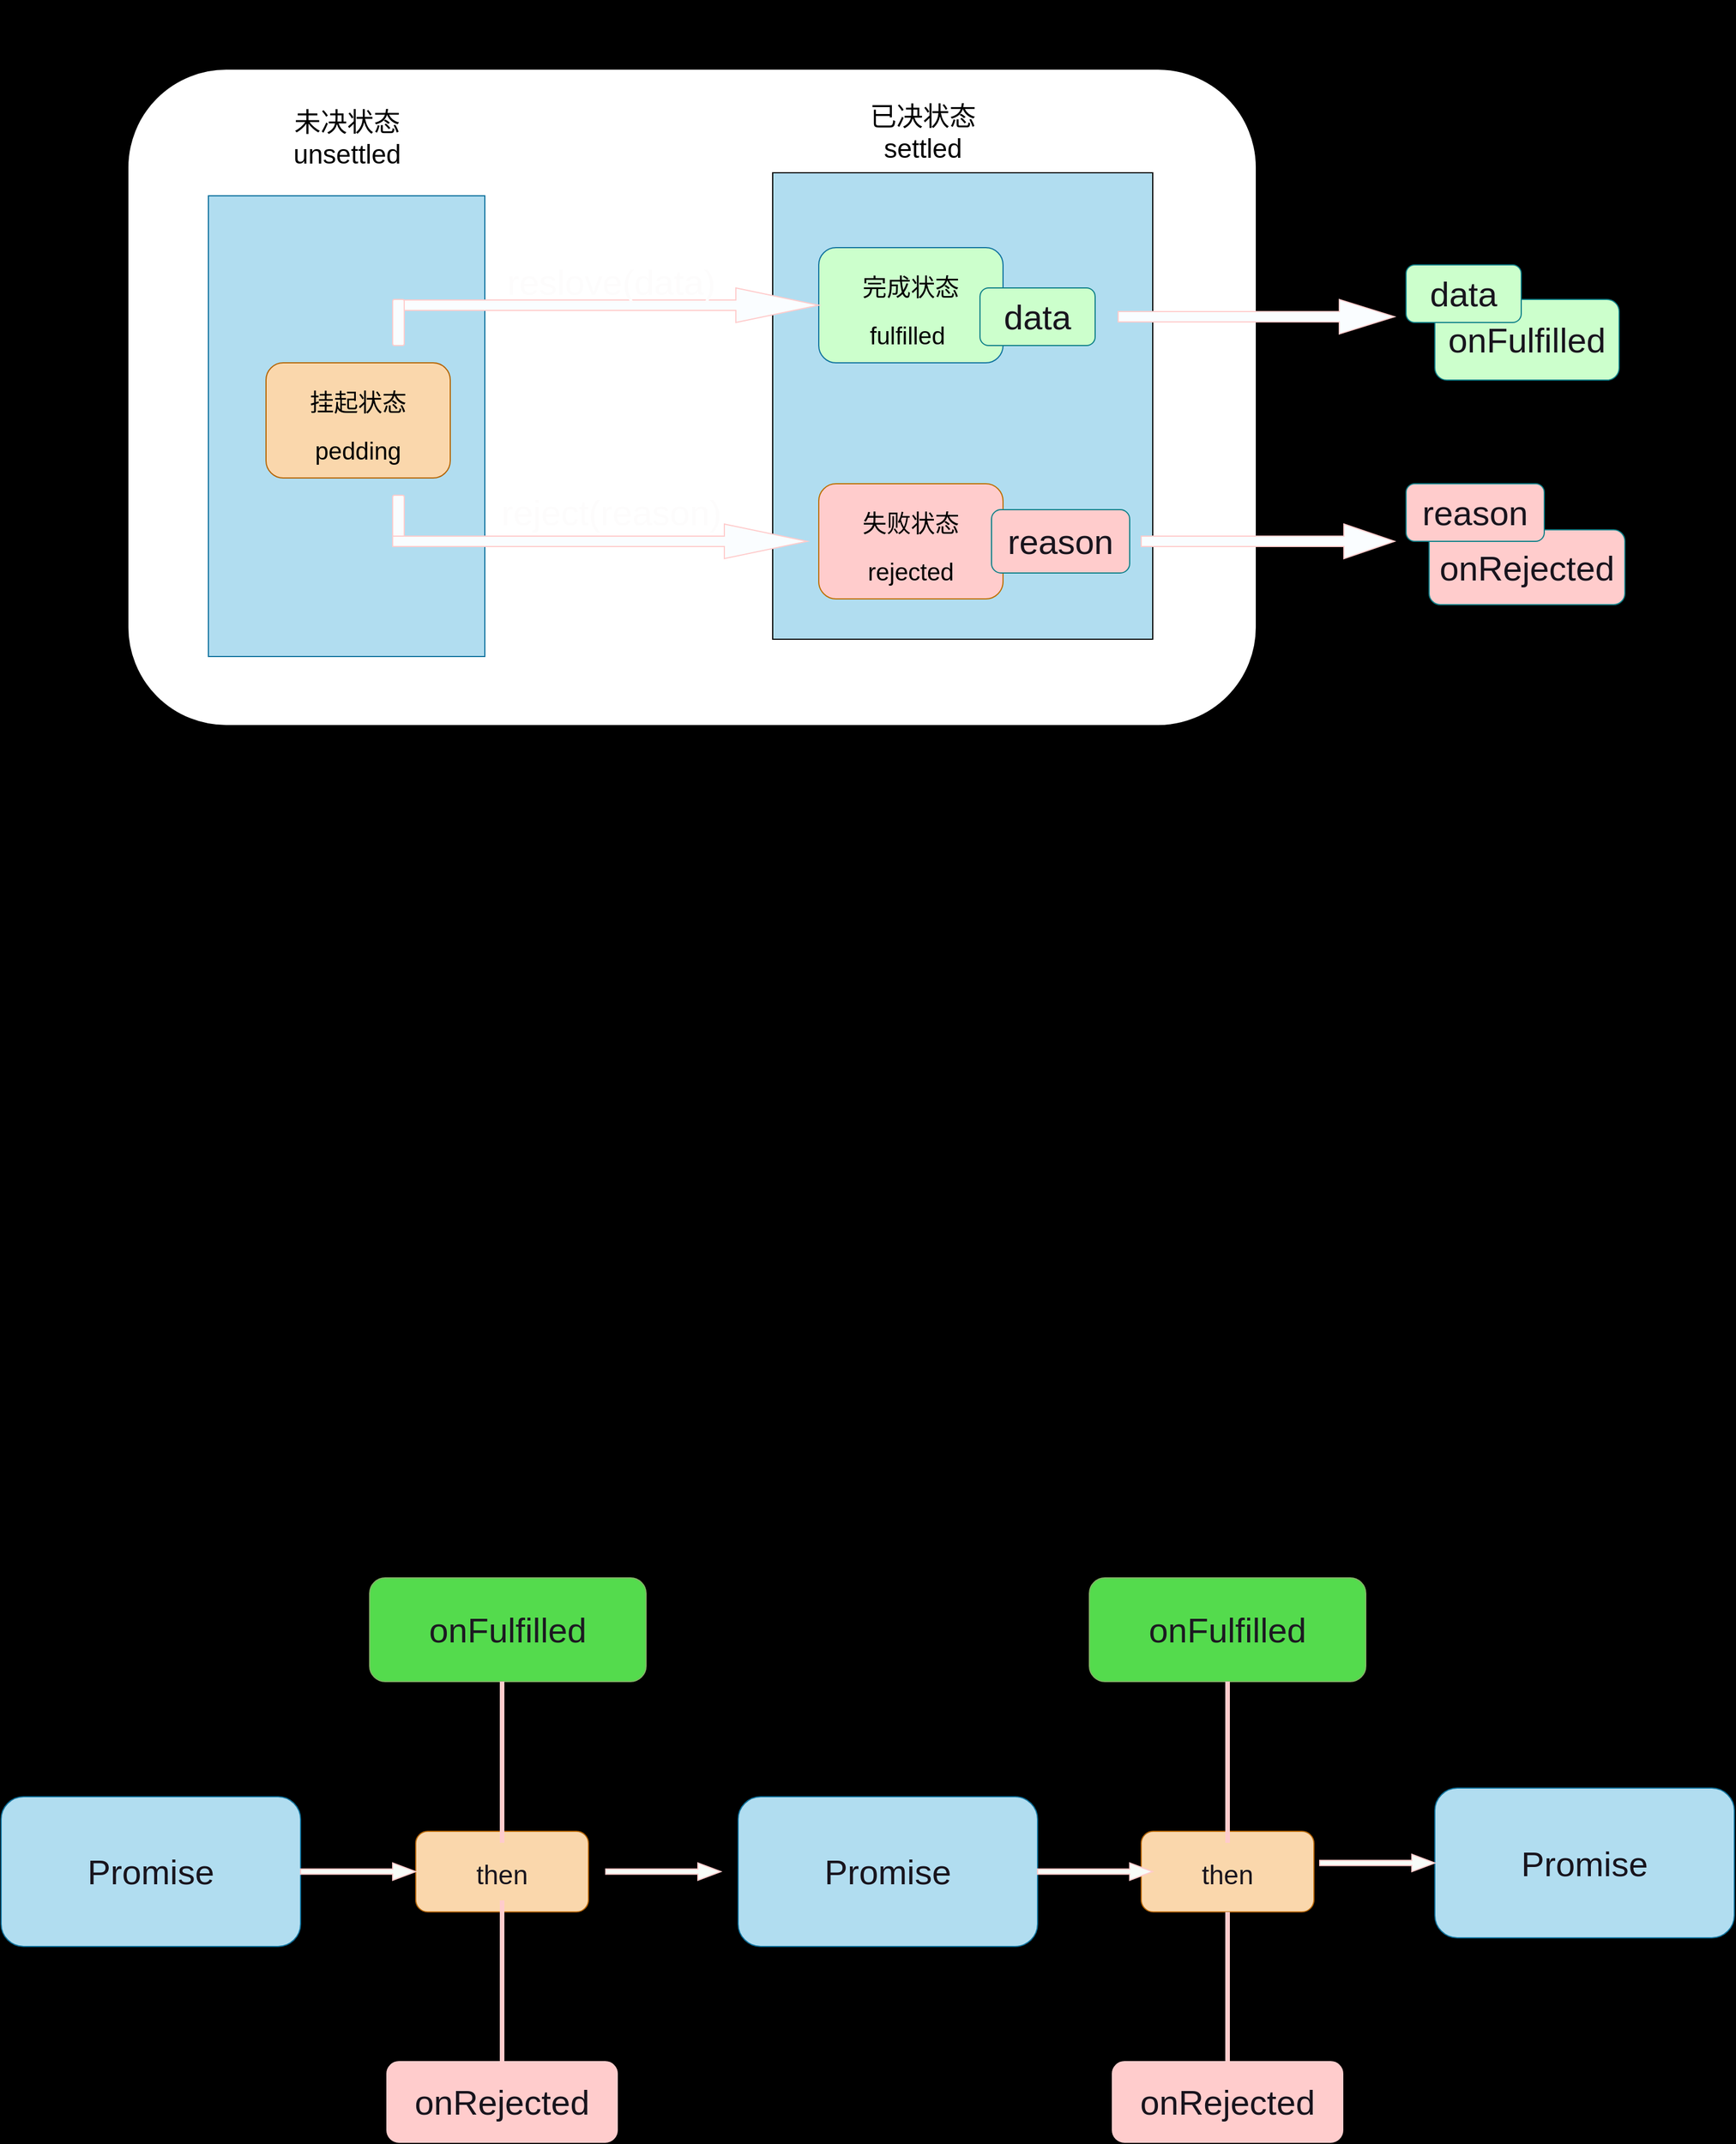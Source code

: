 <mxfile>
    <diagram id="VPWwlucOBuyyRMCzxlXu" name="第 1 页">
        <mxGraphModel dx="1927" dy="2584" grid="1" gridSize="10" guides="1" tooltips="1" connect="1" arrows="1" fold="1" page="1" pageScale="1" pageWidth="3300" pageHeight="4681" background="#000000" math="0" shadow="0">
            <root>
                <mxCell id="0"/>
                <mxCell id="1" parent="0"/>
                <mxCell id="4" value="" style="rounded=1;whiteSpace=wrap;html=1;" parent="1" vertex="1">
                    <mxGeometry x="740" y="320" width="980" height="570" as="geometry"/>
                </mxCell>
                <mxCell id="6" value="&lt;font style=&quot;font-size: 35px;&quot;&gt;Promise 对象&lt;/font&gt;" style="text;html=1;align=center;verticalAlign=middle;resizable=0;points=[];autosize=1;strokeColor=none;fillColor=none;" parent="1" vertex="1">
                    <mxGeometry x="1090" y="260" width="230" height="60" as="geometry"/>
                </mxCell>
                <mxCell id="8" value="" style="rounded=0;whiteSpace=wrap;html=1;fontSize=35;fillColor=#b1ddf0;strokeColor=#10739e;" parent="1" vertex="1">
                    <mxGeometry x="810" y="430" width="240" height="400" as="geometry"/>
                </mxCell>
                <mxCell id="9" value="" style="rounded=0;whiteSpace=wrap;html=1;fontSize=35;fillColor=#b1ddf0;" parent="1" vertex="1">
                    <mxGeometry x="1300" y="410" width="330" height="405" as="geometry"/>
                </mxCell>
                <mxCell id="10" value="&lt;font color=&quot;#000000&quot; style=&quot;font-size: 21px;&quot;&gt;挂起状态&lt;br&gt;pedding&lt;/font&gt;" style="rounded=1;whiteSpace=wrap;html=1;fontSize=35;fillColor=#fad7ac;strokeColor=#b46504;" parent="1" vertex="1">
                    <mxGeometry x="860" y="575" width="160" height="100" as="geometry"/>
                </mxCell>
                <mxCell id="11" value="&lt;font style=&quot;font-size: 23px;&quot;&gt;未决状态&lt;br&gt;unsettled&lt;/font&gt;" style="text;html=1;align=center;verticalAlign=middle;resizable=0;points=[];autosize=1;strokeColor=none;fillColor=none;fontSize=21;" parent="1" vertex="1">
                    <mxGeometry x="870" y="345" width="120" height="70" as="geometry"/>
                </mxCell>
                <mxCell id="12" value="&lt;font style=&quot;font-size: 23px;&quot;&gt;已决状态&lt;br&gt;settled&lt;/font&gt;" style="text;html=1;align=center;verticalAlign=middle;resizable=0;points=[];autosize=1;strokeColor=none;fillColor=none;fontSize=21;" parent="1" vertex="1">
                    <mxGeometry x="1370" y="340" width="120" height="70" as="geometry"/>
                </mxCell>
                <mxCell id="15" value="&lt;font color=&quot;#050505&quot; style=&quot;font-size: 21px;&quot;&gt;完成状态&lt;br&gt;fulfilled&amp;nbsp;&lt;/font&gt;" style="rounded=1;whiteSpace=wrap;html=1;fontSize=35;fillColor=#CCFFCC;strokeColor=#10739e;" parent="1" vertex="1">
                    <mxGeometry x="1340" y="475" width="160" height="100" as="geometry"/>
                </mxCell>
                <mxCell id="16" value="&lt;font style=&quot;font-size: 21px;&quot;&gt;失败状态&lt;br&gt;rejected&lt;br&gt;&lt;/font&gt;" style="rounded=1;whiteSpace=wrap;html=1;fontSize=35;fillColor=#FFCCCC;fontColor=#000000;strokeColor=#BD7000;" parent="1" vertex="1">
                    <mxGeometry x="1340" y="680" width="160" height="100" as="geometry"/>
                </mxCell>
                <mxCell id="23" value="" style="rounded=1;whiteSpace=wrap;html=1;strokeColor=#FFCCCC;fontColor=#050505;fillColor=#fafdff;" parent="1" vertex="1">
                    <mxGeometry x="970" y="520" width="10" height="40" as="geometry"/>
                </mxCell>
                <mxCell id="25" value="" style="rounded=1;whiteSpace=wrap;html=1;strokeColor=#FFCCCC;fontColor=#050505;fillColor=#fafdff;" parent="1" vertex="1">
                    <mxGeometry x="970" y="690" width="10" height="40" as="geometry"/>
                </mxCell>
                <mxCell id="26" value="" style="shape=singleArrow;whiteSpace=wrap;html=1;strokeColor=#FFCCCC;fontColor=#050505;fillColor=#fafdff;" parent="1" vertex="1">
                    <mxGeometry x="980" y="510" width="360" height="30" as="geometry"/>
                </mxCell>
                <mxCell id="27" value="" style="shape=singleArrow;whiteSpace=wrap;html=1;strokeColor=#FFCCCC;fontColor=#050505;fillColor=#fafdff;" parent="1" vertex="1">
                    <mxGeometry x="970" y="715" width="360" height="30" as="geometry"/>
                </mxCell>
                <mxCell id="29" value="&lt;font style=&quot;font-size: 31px;&quot; color=&quot;#fdfcfc&quot;&gt;reslove(data)&lt;/font&gt;" style="text;html=1;strokeColor=none;fillColor=none;align=center;verticalAlign=middle;whiteSpace=wrap;rounded=0;fontColor=#050505;" parent="1" vertex="1">
                    <mxGeometry x="1130" y="490" width="60" height="30" as="geometry"/>
                </mxCell>
                <mxCell id="30" value="&lt;font color=&quot;#fdfcfc&quot;&gt;&lt;span style=&quot;font-size: 31px;&quot;&gt;reject(reason)&lt;/span&gt;&lt;/font&gt;" style="text;html=1;strokeColor=none;fillColor=none;align=center;verticalAlign=middle;whiteSpace=wrap;rounded=0;fontColor=#050505;" parent="1" vertex="1">
                    <mxGeometry x="1130" y="690" width="60" height="30" as="geometry"/>
                </mxCell>
                <mxCell id="31" value="&lt;font color=&quot;#18141d&quot;&gt;data&lt;/font&gt;" style="rounded=1;whiteSpace=wrap;html=1;strokeColor=#0e8088;fontSize=30;fillColor=#ccffcc;" parent="1" vertex="1">
                    <mxGeometry x="1480" y="510" width="100" height="50" as="geometry"/>
                </mxCell>
                <mxCell id="32" value="&lt;font color=&quot;#18141d&quot;&gt;reason&lt;/font&gt;" style="rounded=1;whiteSpace=wrap;html=1;strokeColor=#0e8088;fontSize=30;fillColor=#ffcccc;" parent="1" vertex="1">
                    <mxGeometry x="1490" y="702.5" width="120" height="55" as="geometry"/>
                </mxCell>
                <mxCell id="33" value="" style="shape=singleArrow;whiteSpace=wrap;html=1;strokeColor=#FFCCCC;fontColor=#050505;fillColor=#fafdff;" parent="1" vertex="1">
                    <mxGeometry x="1600" y="520" width="240" height="30" as="geometry"/>
                </mxCell>
                <mxCell id="35" value="" style="shape=singleArrow;whiteSpace=wrap;html=1;strokeColor=#FFCCCC;fontColor=#050505;fillColor=#fafdff;" parent="1" vertex="1">
                    <mxGeometry x="1620" y="715" width="220" height="30" as="geometry"/>
                </mxCell>
                <mxCell id="36" value="&lt;font color=&quot;#18141d&quot;&gt;onFulfilled&lt;/font&gt;" style="rounded=1;whiteSpace=wrap;html=1;strokeColor=#0e8088;fontSize=30;fillColor=#ccffcc;" parent="1" vertex="1">
                    <mxGeometry x="1875" y="520" width="160" height="70" as="geometry"/>
                </mxCell>
                <mxCell id="37" value="&lt;font color=&quot;#18141d&quot;&gt;data&lt;/font&gt;" style="rounded=1;whiteSpace=wrap;html=1;strokeColor=#0e8088;fontSize=30;fillColor=#ccffcc;" parent="1" vertex="1">
                    <mxGeometry x="1850" y="490" width="100" height="50" as="geometry"/>
                </mxCell>
                <mxCell id="38" value="&lt;font color=&quot;#18141d&quot;&gt;onRejected&lt;/font&gt;" style="rounded=1;whiteSpace=wrap;html=1;strokeColor=#0e8088;fontSize=30;fillColor=#ffcccc;" parent="1" vertex="1">
                    <mxGeometry x="1870" y="720" width="170" height="65" as="geometry"/>
                </mxCell>
                <mxCell id="39" value="&lt;font color=&quot;#18141d&quot;&gt;reason&lt;/font&gt;" style="rounded=1;whiteSpace=wrap;html=1;strokeColor=#0e8088;fontSize=30;fillColor=#ffcccc;" parent="1" vertex="1">
                    <mxGeometry x="1850" y="680" width="120" height="50" as="geometry"/>
                </mxCell>
                <mxCell id="40" value="onRejected" style="rounded=1;whiteSpace=wrap;html=1;strokeColor=#FFCCCC;fontSize=30;fontColor=#18141d;fillColor=#ffcccc;" parent="1" vertex="1">
                    <mxGeometry x="965" y="2050" width="200" height="70" as="geometry"/>
                </mxCell>
                <mxCell id="42" value="onRejected" style="rounded=1;whiteSpace=wrap;html=1;strokeColor=#FFCCCC;fontSize=30;fontColor=#18141d;fillColor=#ffcccc;" parent="1" vertex="1">
                    <mxGeometry x="1595" y="2050" width="200" height="70" as="geometry"/>
                </mxCell>
                <mxCell id="43" value="&lt;font style=&quot;font-size: 23px;&quot; color=&quot;#18141d&quot;&gt;then&lt;/font&gt;" style="rounded=1;whiteSpace=wrap;html=1;strokeColor=#b46504;fontSize=30;fillColor=#fad7ac;" parent="1" vertex="1">
                    <mxGeometry x="990" y="1850" width="150" height="70" as="geometry"/>
                </mxCell>
                <mxCell id="44" value="&lt;font style=&quot;font-size: 23px;&quot; color=&quot;#18141d&quot;&gt;then&lt;/font&gt;" style="rounded=1;whiteSpace=wrap;html=1;strokeColor=#b46504;fontSize=30;fillColor=#fad7ac;" parent="1" vertex="1">
                    <mxGeometry x="1620" y="1850" width="150" height="70" as="geometry"/>
                </mxCell>
                <mxCell id="45" value="&lt;font color=&quot;#18141d&quot; style=&quot;font-size: 30px;&quot;&gt;Promise&lt;/font&gt;" style="rounded=1;whiteSpace=wrap;html=1;strokeColor=#10739e;fontSize=23;fillColor=#b1ddf0;" parent="1" vertex="1">
                    <mxGeometry x="630" y="1820" width="260" height="130" as="geometry"/>
                </mxCell>
                <mxCell id="46" value="&lt;font color=&quot;#18141d&quot; style=&quot;font-size: 30px;&quot;&gt;Promise&lt;/font&gt;" style="rounded=1;whiteSpace=wrap;html=1;strokeColor=#10739e;fontSize=23;fillColor=#b1ddf0;" parent="1" vertex="1">
                    <mxGeometry x="1270" y="1820" width="260" height="130" as="geometry"/>
                </mxCell>
                <mxCell id="47" value="&lt;font color=&quot;#18141d&quot; style=&quot;font-size: 30px;&quot;&gt;Promise&lt;/font&gt;" style="rounded=1;whiteSpace=wrap;html=1;strokeColor=#10739e;fontSize=23;fillColor=#b1ddf0;" parent="1" vertex="1">
                    <mxGeometry x="1875" y="1812.5" width="260" height="130" as="geometry"/>
                </mxCell>
                <mxCell id="48" value="&lt;font color=&quot;#1c1921&quot;&gt;onFulfilled&lt;/font&gt;" style="rounded=1;whiteSpace=wrap;html=1;strokeColor=#82b366;fontSize=30;fillColor=#54db4d;gradientColor=none;" parent="1" vertex="1">
                    <mxGeometry x="950" y="1630" width="240" height="90" as="geometry"/>
                </mxCell>
                <mxCell id="49" value="&lt;font color=&quot;#1c1921&quot;&gt;onFulfilled&lt;/font&gt;" style="rounded=1;whiteSpace=wrap;html=1;strokeColor=#82b366;fontSize=30;fillColor=#54db4d;gradientColor=none;" parent="1" vertex="1">
                    <mxGeometry x="1575" y="1630" width="240" height="90" as="geometry"/>
                </mxCell>
                <mxCell id="59" value="" style="shape=singleArrow;whiteSpace=wrap;html=1;strokeColor=#FFCCCC;fontSize=30;fontColor=#1c1921;fillColor=#f8fcf8;gradientColor=none;" parent="1" vertex="1">
                    <mxGeometry x="890" y="1877.5" width="100" height="15" as="geometry"/>
                </mxCell>
                <mxCell id="61" value="" style="shape=singleArrow;whiteSpace=wrap;html=1;strokeColor=#FFCCCC;fontSize=30;fontColor=#1c1921;fillColor=#f8fcf8;gradientColor=none;" parent="1" vertex="1">
                    <mxGeometry x="1155" y="1877.5" width="100" height="15" as="geometry"/>
                </mxCell>
                <mxCell id="62" value="" style="shape=singleArrow;whiteSpace=wrap;html=1;strokeColor=#FFCCCC;fontSize=30;fontColor=#1c1921;fillColor=#f8fcf8;gradientColor=none;" parent="1" vertex="1">
                    <mxGeometry x="1530" y="1877.5" width="100" height="15" as="geometry"/>
                </mxCell>
                <mxCell id="63" value="" style="shape=singleArrow;whiteSpace=wrap;html=1;strokeColor=#FFCCCC;fontSize=30;fontColor=#1c1921;fillColor=#f8fcf8;gradientColor=none;" parent="1" vertex="1">
                    <mxGeometry x="1775" y="1870" width="100" height="15" as="geometry"/>
                </mxCell>
                <mxCell id="65" value="" style="line;strokeWidth=4;direction=south;html=1;perimeter=backbonePerimeter;points=[];outlineConnect=0;strokeColor=#FFCCCC;fontSize=30;fontColor=#1c1921;fillColor=#f8fcf8;gradientColor=none;" parent="1" vertex="1">
                    <mxGeometry x="1060" y="1720" width="10" height="140" as="geometry"/>
                </mxCell>
                <mxCell id="67" value="" style="line;strokeWidth=4;direction=south;html=1;perimeter=backbonePerimeter;points=[];outlineConnect=0;strokeColor=#FFCCCC;fontSize=30;fontColor=#1c1921;fillColor=#f8fcf8;gradientColor=none;" parent="1" vertex="1">
                    <mxGeometry x="1690" y="1720" width="10" height="140" as="geometry"/>
                </mxCell>
                <mxCell id="68" value="" style="line;strokeWidth=4;direction=south;html=1;perimeter=backbonePerimeter;points=[];outlineConnect=0;strokeColor=#FFCCCC;fontSize=30;fontColor=#1c1921;fillColor=#f8fcf8;gradientColor=none;" parent="1" vertex="1">
                    <mxGeometry x="1060" y="1910" width="10" height="140" as="geometry"/>
                </mxCell>
                <mxCell id="69" value="" style="line;strokeWidth=4;direction=south;html=1;perimeter=backbonePerimeter;points=[];outlineConnect=0;strokeColor=#FFCCCC;fontSize=30;fontColor=#1c1921;fillColor=#f8fcf8;gradientColor=none;" parent="1" vertex="1">
                    <mxGeometry x="1690" y="1920" width="10" height="140" as="geometry"/>
                </mxCell>
            </root>
        </mxGraphModel>
    </diagram>
</mxfile>
